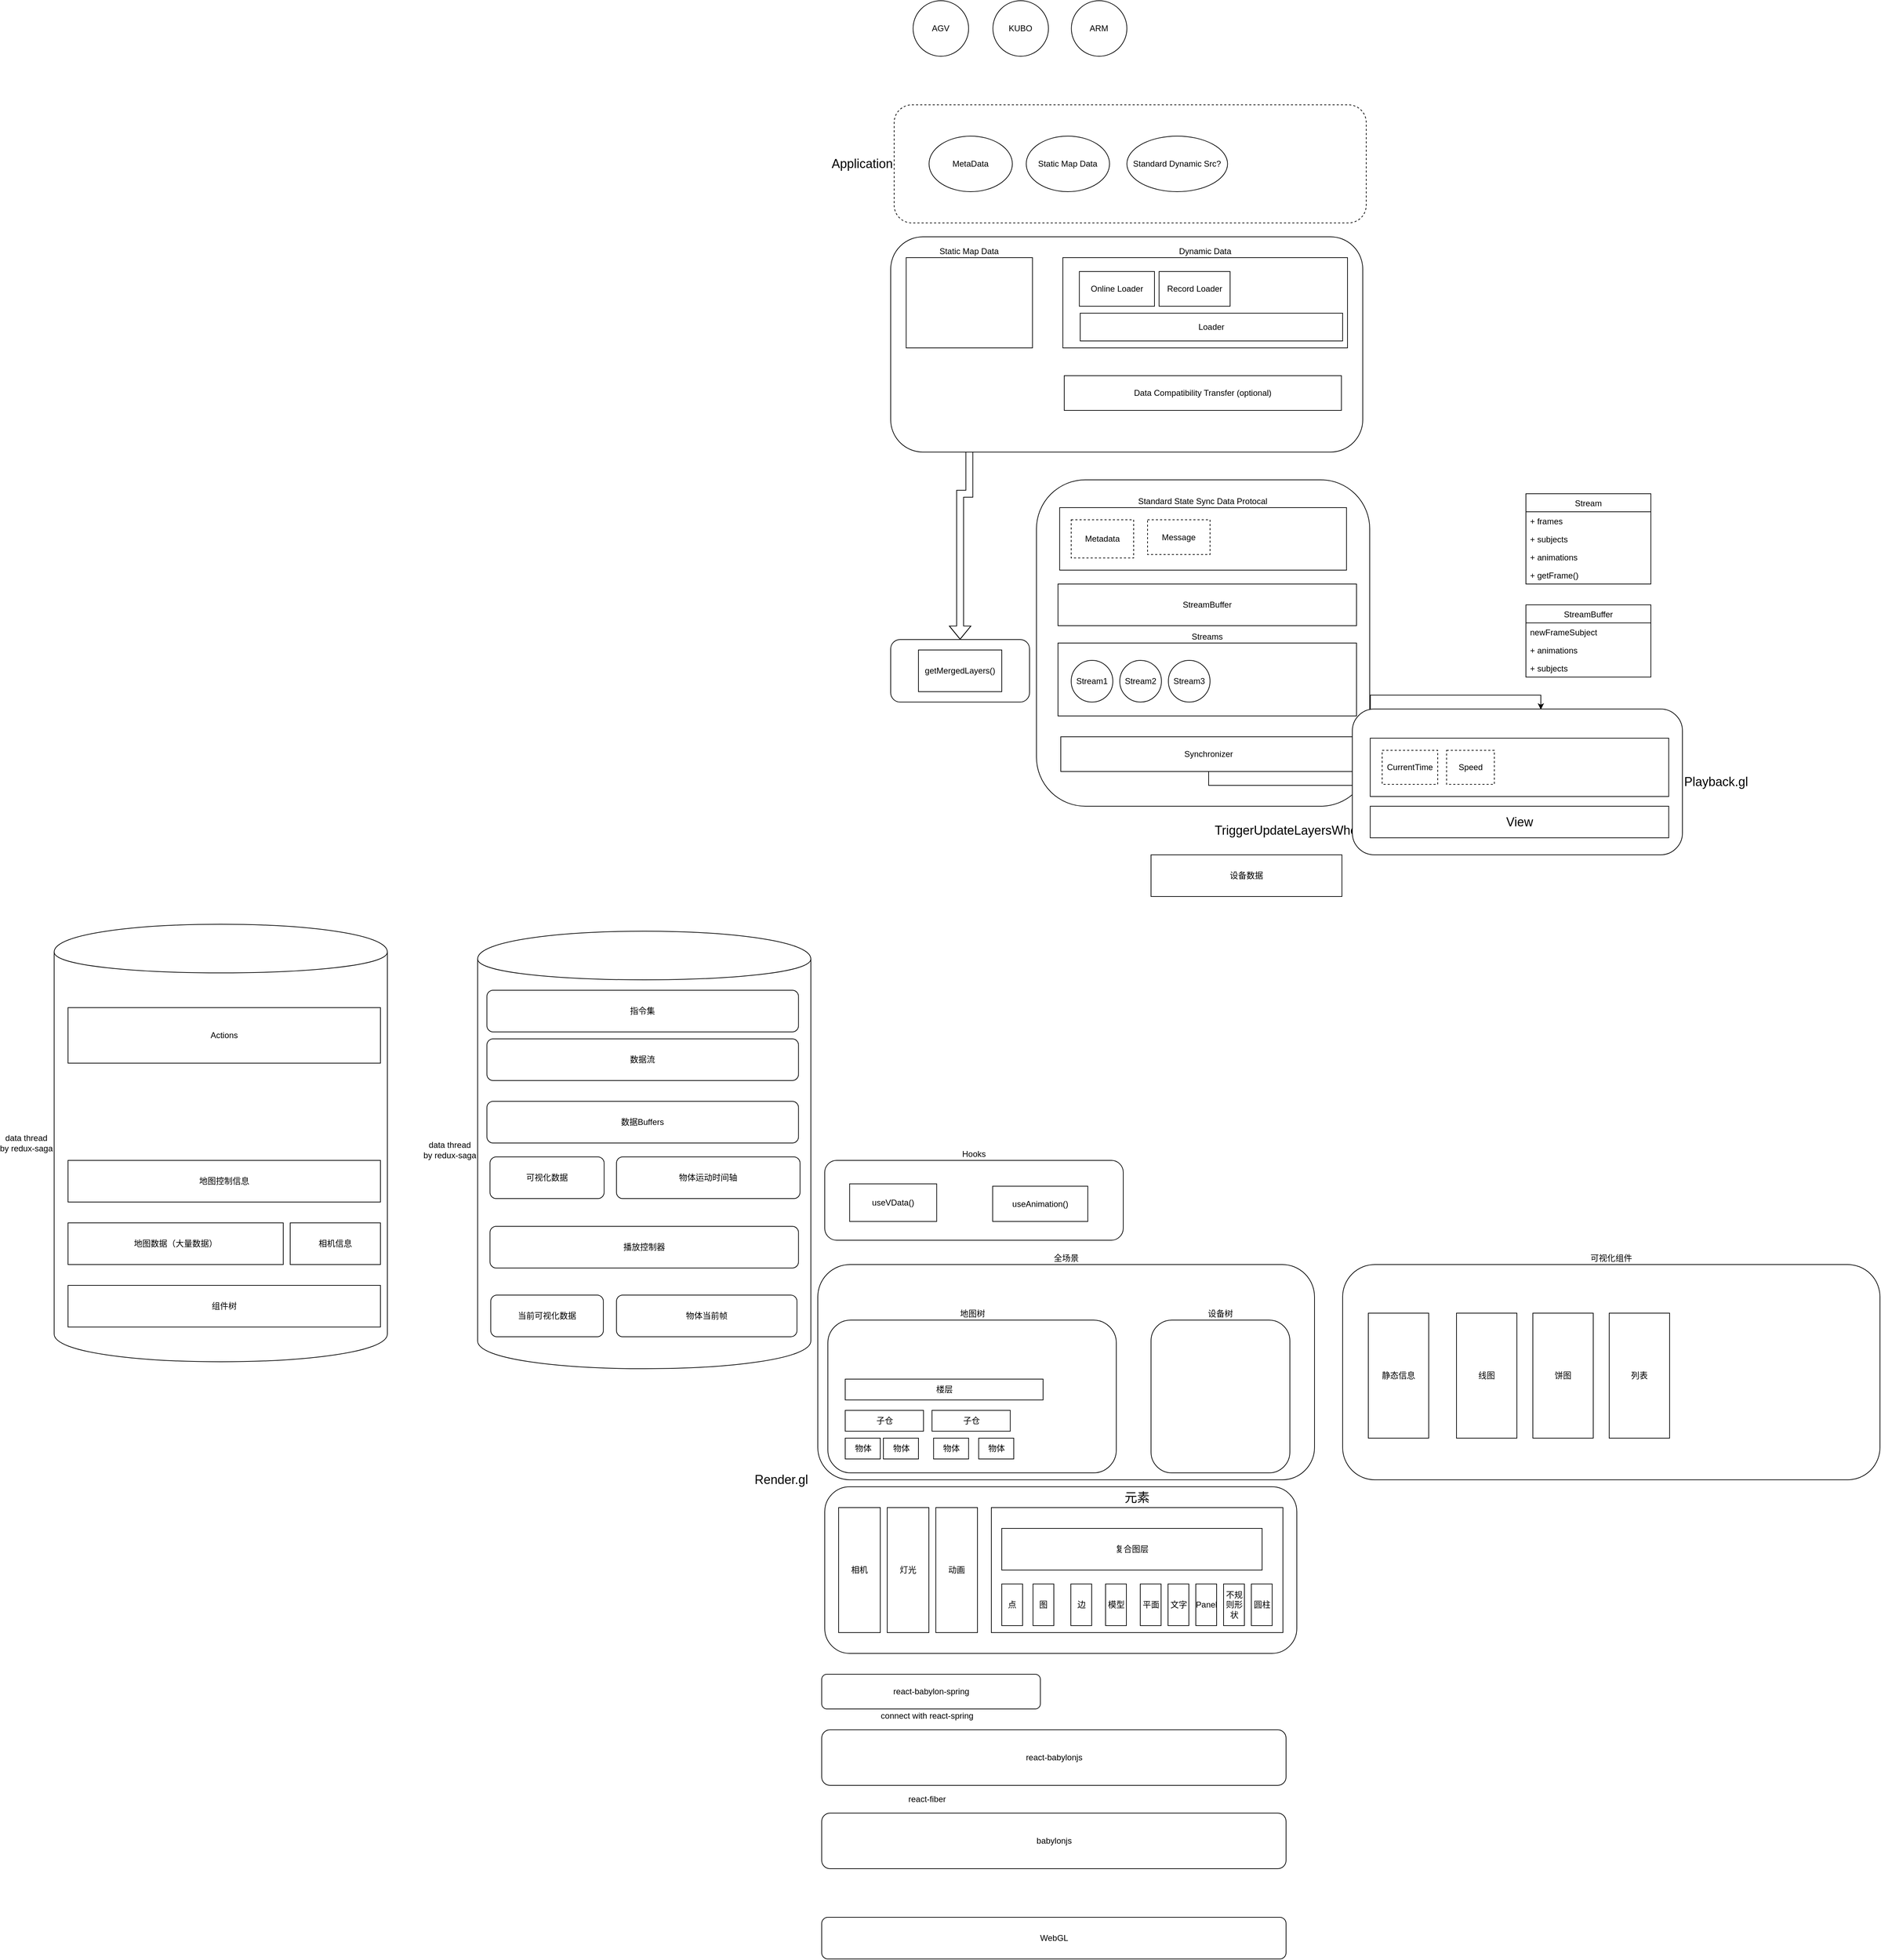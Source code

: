 <mxfile version="12.9.3" type="github">
  <diagram id="kbm905aHLV5Dr9nUJAch" name="Page-1">
    <mxGraphModel dx="3146" dy="3323" grid="1" gridSize="10" guides="1" tooltips="1" connect="1" arrows="1" fold="1" page="1" pageScale="1" pageWidth="827" pageHeight="1169" math="0" shadow="0">
      <root>
        <mxCell id="0" />
        <mxCell id="1" parent="0" />
        <mxCell id="G_mRowMAx6_Zk3fWA19y-164" value="全场景" style="rounded=1;whiteSpace=wrap;html=1;labelPosition=center;verticalLabelPosition=top;align=center;verticalAlign=bottom;" vertex="1" parent="1">
          <mxGeometry x="-420" y="260" width="715.5" height="310" as="geometry" />
        </mxCell>
        <mxCell id="G_mRowMAx6_Zk3fWA19y-107" value="地图树" style="rounded=1;whiteSpace=wrap;html=1;labelPosition=center;verticalLabelPosition=top;align=center;verticalAlign=bottom;" vertex="1" parent="1">
          <mxGeometry x="-405.5" y="340" width="415.5" height="220" as="geometry" />
        </mxCell>
        <mxCell id="Kp7RcIrqSu2gTxTqtwUE-9" value="" style="rounded=1;whiteSpace=wrap;html=1;" parent="1" vertex="1">
          <mxGeometry x="-105" y="-870" width="480" height="470" as="geometry" />
        </mxCell>
        <mxCell id="Kp7RcIrqSu2gTxTqtwUE-10" value="Dynamic data.gl" style="text;html=1;strokeColor=none;fillColor=none;align=center;verticalAlign=middle;whiteSpace=wrap;rounded=0;fontSize=18;" parent="1" vertex="1">
          <mxGeometry x="398" y="-520" width="40" height="20" as="geometry" />
        </mxCell>
        <mxCell id="Kp7RcIrqSu2gTxTqtwUE-131" style="edgeStyle=orthogonalEdgeStyle;rounded=0;orthogonalLoop=1;jettySize=auto;html=1;entryX=0.571;entryY=0.004;entryDx=0;entryDy=0;entryPerimeter=0;fontSize=12;" parent="1" source="Kp7RcIrqSu2gTxTqtwUE-38" target="Kp7RcIrqSu2gTxTqtwUE-13" edge="1">
          <mxGeometry relative="1" as="geometry" />
        </mxCell>
        <mxCell id="Kp7RcIrqSu2gTxTqtwUE-38" value="Synchronizer" style="rounded=0;whiteSpace=wrap;html=1;fillColor=#ffffff;fontSize=12;labelPosition=center;verticalLabelPosition=middle;align=center;verticalAlign=middle;" parent="1" vertex="1">
          <mxGeometry x="-70" y="-500" width="426" height="50" as="geometry" />
        </mxCell>
        <mxCell id="Kp7RcIrqSu2gTxTqtwUE-41" value="StreamBuffer" style="rounded=0;whiteSpace=wrap;html=1;fillColor=#ffffff;fontSize=12;" parent="1" vertex="1">
          <mxGeometry x="-74" y="-720" width="430" height="60" as="geometry" />
        </mxCell>
        <mxCell id="Kp7RcIrqSu2gTxTqtwUE-62" style="edgeStyle=orthogonalEdgeStyle;shape=flexArrow;rounded=0;orthogonalLoop=1;jettySize=auto;html=1;entryX=0.5;entryY=0;entryDx=0;entryDy=0;fontSize=18;" parent="1" source="Kp7RcIrqSu2gTxTqtwUE-49" target="Kp7RcIrqSu2gTxTqtwUE-61" edge="1">
          <mxGeometry relative="1" as="geometry" />
        </mxCell>
        <mxCell id="Kp7RcIrqSu2gTxTqtwUE-61" value="" style="rounded=1;whiteSpace=wrap;html=1;fillColor=#ffffff;fontSize=18;" parent="1" vertex="1">
          <mxGeometry x="-315" y="-640" width="200" height="90" as="geometry" />
        </mxCell>
        <mxCell id="Kp7RcIrqSu2gTxTqtwUE-65" value="getMergedLayers()" style="rounded=0;whiteSpace=wrap;html=1;fillColor=#ffffff;fontSize=12;" parent="1" vertex="1">
          <mxGeometry x="-275" y="-625" width="120" height="60" as="geometry" />
        </mxCell>
        <mxCell id="Kp7RcIrqSu2gTxTqtwUE-127" value="TriggerUpdateLayersWhenKeyFrames" style="text;html=1;align=center;verticalAlign=middle;resizable=0;points=[];autosize=1;fontSize=18;" parent="1" vertex="1">
          <mxGeometry x="145" y="-380" width="320" height="30" as="geometry" />
        </mxCell>
        <mxCell id="UeCTLoyQdsgvgEPBuvyG-5" value="AGV" style="ellipse;whiteSpace=wrap;html=1;aspect=fixed;" parent="1" vertex="1">
          <mxGeometry x="-282.75" y="-1560" width="80" height="80" as="geometry" />
        </mxCell>
        <mxCell id="UeCTLoyQdsgvgEPBuvyG-6" value="KUBO" style="ellipse;whiteSpace=wrap;html=1;aspect=fixed;" parent="1" vertex="1">
          <mxGeometry x="-167.75" y="-1560" width="80" height="80" as="geometry" />
        </mxCell>
        <mxCell id="UeCTLoyQdsgvgEPBuvyG-7" value="ARM" style="ellipse;whiteSpace=wrap;html=1;aspect=fixed;" parent="1" vertex="1">
          <mxGeometry x="-54.75" y="-1560" width="80" height="80" as="geometry" />
        </mxCell>
        <mxCell id="UeCTLoyQdsgvgEPBuvyG-11" value="" style="group" parent="1" vertex="1" connectable="0">
          <mxGeometry x="-310" y="-1410" width="680" height="170" as="geometry" />
        </mxCell>
        <mxCell id="Kp7RcIrqSu2gTxTqtwUE-89" value="Application" style="rounded=1;whiteSpace=wrap;html=1;dashed=1;fillColor=#ffffff;fontSize=18;labelPosition=left;verticalLabelPosition=middle;align=right;verticalAlign=middle;" parent="UeCTLoyQdsgvgEPBuvyG-11" vertex="1">
          <mxGeometry width="680" height="170" as="geometry" />
        </mxCell>
        <mxCell id="Kp7RcIrqSu2gTxTqtwUE-139" value="MetaData" style="ellipse;whiteSpace=wrap;html=1;fillColor=#ffffff;fontSize=12;" parent="UeCTLoyQdsgvgEPBuvyG-11" vertex="1">
          <mxGeometry x="50.25" y="45" width="120" height="80" as="geometry" />
        </mxCell>
        <mxCell id="Kp7RcIrqSu2gTxTqtwUE-140" value="Static Map Data" style="ellipse;whiteSpace=wrap;html=1;fillColor=#ffffff;fontSize=12;" parent="UeCTLoyQdsgvgEPBuvyG-11" vertex="1">
          <mxGeometry x="190.25" y="45" width="120" height="80" as="geometry" />
        </mxCell>
        <mxCell id="Kp7RcIrqSu2gTxTqtwUE-141" value="Standard Dynamic Src?" style="ellipse;whiteSpace=wrap;html=1;fillColor=#ffffff;fontSize=12;" parent="UeCTLoyQdsgvgEPBuvyG-11" vertex="1">
          <mxGeometry x="335.25" y="45" width="145" height="80" as="geometry" />
        </mxCell>
        <mxCell id="UeCTLoyQdsgvgEPBuvyG-12" value="" style="group" parent="1" vertex="1" connectable="0">
          <mxGeometry x="-410" y="-1220" width="775" height="310" as="geometry" />
        </mxCell>
        <mxCell id="Kp7RcIrqSu2gTxTqtwUE-11" value="" style="rounded=1;whiteSpace=wrap;html=1;" parent="UeCTLoyQdsgvgEPBuvyG-12" vertex="1">
          <mxGeometry x="95" width="680" height="310" as="geometry" />
        </mxCell>
        <mxCell id="Kp7RcIrqSu2gTxTqtwUE-49" value="Static Map Data" style="rounded=0;whiteSpace=wrap;html=1;fillColor=#ffffff;fontSize=12;labelPosition=center;verticalLabelPosition=top;align=center;verticalAlign=bottom;" parent="UeCTLoyQdsgvgEPBuvyG-12" vertex="1">
          <mxGeometry x="117.25" y="30" width="182" height="130" as="geometry" />
        </mxCell>
        <mxCell id="Kp7RcIrqSu2gTxTqtwUE-130" value="Data Compatibility Transfer (optional)" style="rounded=0;whiteSpace=wrap;html=1;fillColor=#ffffff;fontSize=12;" parent="UeCTLoyQdsgvgEPBuvyG-12" vertex="1">
          <mxGeometry x="345" y="200" width="399.25" height="50" as="geometry" />
        </mxCell>
        <mxCell id="UeCTLoyQdsgvgEPBuvyG-8" value="" style="group" parent="UeCTLoyQdsgvgEPBuvyG-12" vertex="1" connectable="0">
          <mxGeometry x="343" y="30" width="410" height="130" as="geometry" />
        </mxCell>
        <mxCell id="Kp7RcIrqSu2gTxTqtwUE-50" value="Dynamic Data&lt;br&gt;" style="rounded=0;whiteSpace=wrap;html=1;fillColor=#ffffff;fontSize=12;labelPosition=center;verticalLabelPosition=top;align=center;verticalAlign=bottom;" parent="UeCTLoyQdsgvgEPBuvyG-8" vertex="1">
          <mxGeometry width="410" height="130" as="geometry" />
        </mxCell>
        <mxCell id="Kp7RcIrqSu2gTxTqtwUE-74" value="Online Loader" style="rounded=0;whiteSpace=wrap;html=1;fillColor=#ffffff;fontSize=12;" parent="UeCTLoyQdsgvgEPBuvyG-8" vertex="1">
          <mxGeometry x="23.75" y="20" width="108.25" height="50" as="geometry" />
        </mxCell>
        <mxCell id="Kp7RcIrqSu2gTxTqtwUE-75" value="Record Loader" style="rounded=0;whiteSpace=wrap;html=1;fillColor=#ffffff;fontSize=12;" parent="UeCTLoyQdsgvgEPBuvyG-8" vertex="1">
          <mxGeometry x="138.63" y="20" width="102.25" height="50" as="geometry" />
        </mxCell>
        <mxCell id="Kp7RcIrqSu2gTxTqtwUE-81" value="Loader" style="rounded=0;whiteSpace=wrap;html=1;fillColor=#ffffff;fontSize=12;" parent="UeCTLoyQdsgvgEPBuvyG-8" vertex="1">
          <mxGeometry x="25" y="80" width="378" height="40" as="geometry" />
        </mxCell>
        <mxCell id="UeCTLoyQdsgvgEPBuvyG-13" value="" style="group" parent="1" vertex="1" connectable="0">
          <mxGeometry x="-71.62" y="-830" width="413.25" height="90" as="geometry" />
        </mxCell>
        <mxCell id="UeCTLoyQdsgvgEPBuvyG-3" value="Standard State Sync Data Protocal" style="rounded=0;whiteSpace=wrap;html=1;fillColor=#ffffff;fontSize=12;labelPosition=center;verticalLabelPosition=top;align=center;verticalAlign=bottom;" parent="UeCTLoyQdsgvgEPBuvyG-13" vertex="1">
          <mxGeometry width="413.25" height="90" as="geometry" />
        </mxCell>
        <mxCell id="Kp7RcIrqSu2gTxTqtwUE-86" value="Metadata" style="rounded=0;whiteSpace=wrap;html=1;fillColor=#ffffff;fontSize=12;dashed=1;" parent="UeCTLoyQdsgvgEPBuvyG-13" vertex="1">
          <mxGeometry x="16.62" y="17.5" width="90" height="55" as="geometry" />
        </mxCell>
        <mxCell id="Kp7RcIrqSu2gTxTqtwUE-87" value="Message" style="rounded=0;whiteSpace=wrap;html=1;dashed=1;fillColor=#ffffff;fontSize=12;labelPosition=center;verticalLabelPosition=middle;align=center;verticalAlign=middle;" parent="UeCTLoyQdsgvgEPBuvyG-13" vertex="1">
          <mxGeometry x="126.62" y="17.5" width="90" height="50" as="geometry" />
        </mxCell>
        <mxCell id="UeCTLoyQdsgvgEPBuvyG-14" value="Streams" style="rounded=0;whiteSpace=wrap;html=1;fillColor=#ffffff;fontSize=12;labelPosition=center;verticalLabelPosition=top;align=center;verticalAlign=bottom;" parent="1" vertex="1">
          <mxGeometry x="-74" y="-635" width="430" height="105" as="geometry" />
        </mxCell>
        <mxCell id="UeCTLoyQdsgvgEPBuvyG-15" value="Stream1" style="ellipse;whiteSpace=wrap;html=1;aspect=fixed;" parent="1" vertex="1">
          <mxGeometry x="-55" y="-610" width="60" height="60" as="geometry" />
        </mxCell>
        <mxCell id="UeCTLoyQdsgvgEPBuvyG-16" value="Stream2" style="ellipse;whiteSpace=wrap;html=1;aspect=fixed;" parent="1" vertex="1">
          <mxGeometry x="15" y="-610" width="60" height="60" as="geometry" />
        </mxCell>
        <mxCell id="UeCTLoyQdsgvgEPBuvyG-17" value="Stream3" style="ellipse;whiteSpace=wrap;html=1;aspect=fixed;" parent="1" vertex="1">
          <mxGeometry x="85" y="-610" width="60" height="60" as="geometry" />
        </mxCell>
        <mxCell id="UeCTLoyQdsgvgEPBuvyG-18" value="" style="group" parent="1" vertex="1" connectable="0">
          <mxGeometry x="350" y="-540" width="475.5" height="210" as="geometry" />
        </mxCell>
        <mxCell id="Kp7RcIrqSu2gTxTqtwUE-13" value="Playback.gl" style="rounded=1;whiteSpace=wrap;html=1;labelPosition=right;verticalLabelPosition=middle;align=left;verticalAlign=middle;fontSize=18;" parent="UeCTLoyQdsgvgEPBuvyG-18" vertex="1">
          <mxGeometry width="475.5" height="210" as="geometry" />
        </mxCell>
        <mxCell id="Kp7RcIrqSu2gTxTqtwUE-124" value="View" style="rounded=0;whiteSpace=wrap;html=1;fillColor=#ffffff;fontSize=18;" parent="UeCTLoyQdsgvgEPBuvyG-18" vertex="1">
          <mxGeometry x="25.75" y="140" width="430" height="45.5" as="geometry" />
        </mxCell>
        <mxCell id="Kp7RcIrqSu2gTxTqtwUE-138" value="" style="group;labelPosition=center;verticalLabelPosition=top;align=center;verticalAlign=bottom;" parent="UeCTLoyQdsgvgEPBuvyG-18" vertex="1" connectable="0">
          <mxGeometry x="25.75" y="42" width="430" height="84" as="geometry" />
        </mxCell>
        <mxCell id="Kp7RcIrqSu2gTxTqtwUE-134" value="" style="rounded=0;whiteSpace=wrap;html=1;fillColor=#ffffff;fontSize=12;" parent="Kp7RcIrqSu2gTxTqtwUE-138" vertex="1">
          <mxGeometry width="430" height="84" as="geometry" />
        </mxCell>
        <mxCell id="Kp7RcIrqSu2gTxTqtwUE-137" value="" style="group" parent="Kp7RcIrqSu2gTxTqtwUE-138" vertex="1" connectable="0">
          <mxGeometry x="17.2" y="17.5" width="147.92" height="49" as="geometry" />
        </mxCell>
        <mxCell id="Kp7RcIrqSu2gTxTqtwUE-135" value="CurrentTime" style="rounded=0;whiteSpace=wrap;html=1;fillColor=#ffffff;fontSize=12;dashed=1;" parent="Kp7RcIrqSu2gTxTqtwUE-137" vertex="1">
          <mxGeometry width="80" height="49" as="geometry" />
        </mxCell>
        <mxCell id="Kp7RcIrqSu2gTxTqtwUE-136" value="Speed" style="rounded=0;whiteSpace=wrap;html=1;fillColor=#ffffff;fontSize=12;dashed=1;" parent="Kp7RcIrqSu2gTxTqtwUE-138" vertex="1">
          <mxGeometry x="110" y="17.5" width="68.8" height="49" as="geometry" />
        </mxCell>
        <mxCell id="UeCTLoyQdsgvgEPBuvyG-19" value="" style="group" parent="1" vertex="1" connectable="0">
          <mxGeometry x="-490" y="510" width="760" height="310" as="geometry" />
        </mxCell>
        <mxCell id="Kp7RcIrqSu2gTxTqtwUE-7" value="" style="rounded=1;whiteSpace=wrap;html=1;" parent="UeCTLoyQdsgvgEPBuvyG-19" vertex="1">
          <mxGeometry x="80" y="70" width="680" height="240" as="geometry" />
        </mxCell>
        <mxCell id="Kp7RcIrqSu2gTxTqtwUE-8" value="Render.gl" style="text;html=1;strokeColor=none;fillColor=none;align=center;verticalAlign=middle;whiteSpace=wrap;rounded=0;fontSize=18;" parent="UeCTLoyQdsgvgEPBuvyG-19" vertex="1">
          <mxGeometry y="50" width="35" height="20" as="geometry" />
        </mxCell>
        <mxCell id="Kp7RcIrqSu2gTxTqtwUE-17" value="相机" style="rounded=0;whiteSpace=wrap;html=1;fontSize=12;" parent="UeCTLoyQdsgvgEPBuvyG-19" vertex="1">
          <mxGeometry x="100" y="100" width="60" height="180" as="geometry" />
        </mxCell>
        <mxCell id="Kp7RcIrqSu2gTxTqtwUE-18" value="灯光" style="rounded=0;whiteSpace=wrap;html=1;fontSize=12;" parent="UeCTLoyQdsgvgEPBuvyG-19" vertex="1">
          <mxGeometry x="170" y="100" width="60" height="180" as="geometry" />
        </mxCell>
        <mxCell id="Kp7RcIrqSu2gTxTqtwUE-21" value="元素" style="rounded=0;whiteSpace=wrap;html=1;fontSize=18;labelPosition=center;verticalLabelPosition=top;align=center;verticalAlign=bottom;" parent="UeCTLoyQdsgvgEPBuvyG-19" vertex="1">
          <mxGeometry x="320" y="100" width="420" height="180" as="geometry" />
        </mxCell>
        <mxCell id="Kp7RcIrqSu2gTxTqtwUE-28" value="图" style="rounded=0;whiteSpace=wrap;html=1;fontSize=12;" parent="UeCTLoyQdsgvgEPBuvyG-19" vertex="1">
          <mxGeometry x="380" y="210" width="30" height="60" as="geometry" />
        </mxCell>
        <mxCell id="Kp7RcIrqSu2gTxTqtwUE-29" value="边" style="rounded=0;whiteSpace=wrap;html=1;fontSize=12;" parent="UeCTLoyQdsgvgEPBuvyG-19" vertex="1">
          <mxGeometry x="434.5" y="210" width="30" height="60" as="geometry" />
        </mxCell>
        <mxCell id="Kp7RcIrqSu2gTxTqtwUE-32" value="模型" style="rounded=0;whiteSpace=wrap;html=1;fontSize=12;" parent="UeCTLoyQdsgvgEPBuvyG-19" vertex="1">
          <mxGeometry x="484.5" y="210" width="30" height="60" as="geometry" />
        </mxCell>
        <mxCell id="Kp7RcIrqSu2gTxTqtwUE-37" value="点" style="rounded=0;whiteSpace=wrap;html=1;fontSize=12;" parent="UeCTLoyQdsgvgEPBuvyG-19" vertex="1">
          <mxGeometry x="335" y="210" width="30" height="60" as="geometry" />
        </mxCell>
        <mxCell id="Kp7RcIrqSu2gTxTqtwUE-111" value="动画" style="rounded=0;whiteSpace=wrap;html=1;fontSize=12;" parent="UeCTLoyQdsgvgEPBuvyG-19" vertex="1">
          <mxGeometry x="240" y="100" width="60" height="180" as="geometry" />
        </mxCell>
        <mxCell id="G_mRowMAx6_Zk3fWA19y-62" value="平面" style="rounded=0;whiteSpace=wrap;html=1;fontSize=12;" vertex="1" parent="UeCTLoyQdsgvgEPBuvyG-19">
          <mxGeometry x="534.5" y="210" width="30" height="60" as="geometry" />
        </mxCell>
        <mxCell id="G_mRowMAx6_Zk3fWA19y-63" value="文字" style="rounded=0;whiteSpace=wrap;html=1;fontSize=12;" vertex="1" parent="UeCTLoyQdsgvgEPBuvyG-19">
          <mxGeometry x="574.5" y="210" width="30" height="60" as="geometry" />
        </mxCell>
        <mxCell id="G_mRowMAx6_Zk3fWA19y-81" value="Panel" style="rounded=0;whiteSpace=wrap;html=1;fontSize=12;" vertex="1" parent="UeCTLoyQdsgvgEPBuvyG-19">
          <mxGeometry x="614.5" y="210" width="30" height="60" as="geometry" />
        </mxCell>
        <mxCell id="G_mRowMAx6_Zk3fWA19y-82" value="不规则形状" style="rounded=0;whiteSpace=wrap;html=1;fontSize=12;" vertex="1" parent="UeCTLoyQdsgvgEPBuvyG-19">
          <mxGeometry x="654.5" y="210" width="30" height="60" as="geometry" />
        </mxCell>
        <mxCell id="G_mRowMAx6_Zk3fWA19y-86" value="复合图层" style="rounded=0;whiteSpace=wrap;html=1;fontSize=12;" vertex="1" parent="UeCTLoyQdsgvgEPBuvyG-19">
          <mxGeometry x="335" y="130" width="375" height="60" as="geometry" />
        </mxCell>
        <mxCell id="G_mRowMAx6_Zk3fWA19y-106" value="圆柱" style="rounded=0;whiteSpace=wrap;html=1;fontSize=12;" vertex="1" parent="UeCTLoyQdsgvgEPBuvyG-19">
          <mxGeometry x="694.5" y="210" width="30" height="60" as="geometry" />
        </mxCell>
        <mxCell id="UeCTLoyQdsgvgEPBuvyG-20" value="Stream" style="swimlane;fontStyle=0;childLayout=stackLayout;horizontal=1;startSize=26;fillColor=none;horizontalStack=0;resizeParent=1;resizeParentMax=0;resizeLast=0;collapsible=1;marginBottom=0;" parent="1" vertex="1">
          <mxGeometry x="600" y="-850" width="180" height="130" as="geometry" />
        </mxCell>
        <mxCell id="UeCTLoyQdsgvgEPBuvyG-21" value="+ frames&#xa;" style="text;strokeColor=none;fillColor=none;align=left;verticalAlign=top;spacingLeft=4;spacingRight=4;overflow=hidden;rotatable=0;points=[[0,0.5],[1,0.5]];portConstraint=eastwest;" parent="UeCTLoyQdsgvgEPBuvyG-20" vertex="1">
          <mxGeometry y="26" width="180" height="26" as="geometry" />
        </mxCell>
        <mxCell id="UeCTLoyQdsgvgEPBuvyG-32" value="+ subjects" style="text;strokeColor=none;fillColor=none;align=left;verticalAlign=top;spacingLeft=4;spacingRight=4;overflow=hidden;rotatable=0;points=[[0,0.5],[1,0.5]];portConstraint=eastwest;" parent="UeCTLoyQdsgvgEPBuvyG-20" vertex="1">
          <mxGeometry y="52" width="180" height="26" as="geometry" />
        </mxCell>
        <mxCell id="UeCTLoyQdsgvgEPBuvyG-22" value="+ animations" style="text;strokeColor=none;fillColor=none;align=left;verticalAlign=top;spacingLeft=4;spacingRight=4;overflow=hidden;rotatable=0;points=[[0,0.5],[1,0.5]];portConstraint=eastwest;" parent="UeCTLoyQdsgvgEPBuvyG-20" vertex="1">
          <mxGeometry y="78" width="180" height="26" as="geometry" />
        </mxCell>
        <mxCell id="UeCTLoyQdsgvgEPBuvyG-27" value="+ getFrame()" style="text;strokeColor=none;fillColor=none;align=left;verticalAlign=top;spacingLeft=4;spacingRight=4;overflow=hidden;rotatable=0;points=[[0,0.5],[1,0.5]];portConstraint=eastwest;" parent="UeCTLoyQdsgvgEPBuvyG-20" vertex="1">
          <mxGeometry y="104" width="180" height="26" as="geometry" />
        </mxCell>
        <mxCell id="UeCTLoyQdsgvgEPBuvyG-28" value="StreamBuffer" style="swimlane;fontStyle=0;childLayout=stackLayout;horizontal=1;startSize=26;fillColor=none;horizontalStack=0;resizeParent=1;resizeParentMax=0;resizeLast=0;collapsible=1;marginBottom=0;" parent="1" vertex="1">
          <mxGeometry x="600" y="-690" width="180" height="104" as="geometry" />
        </mxCell>
        <mxCell id="UeCTLoyQdsgvgEPBuvyG-29" value="newFrameSubject" style="text;strokeColor=none;fillColor=none;align=left;verticalAlign=top;spacingLeft=4;spacingRight=4;overflow=hidden;rotatable=0;points=[[0,0.5],[1,0.5]];portConstraint=eastwest;" parent="UeCTLoyQdsgvgEPBuvyG-28" vertex="1">
          <mxGeometry y="26" width="180" height="26" as="geometry" />
        </mxCell>
        <mxCell id="UeCTLoyQdsgvgEPBuvyG-30" value="+ animations" style="text;strokeColor=none;fillColor=none;align=left;verticalAlign=top;spacingLeft=4;spacingRight=4;overflow=hidden;rotatable=0;points=[[0,0.5],[1,0.5]];portConstraint=eastwest;" parent="UeCTLoyQdsgvgEPBuvyG-28" vertex="1">
          <mxGeometry y="52" width="180" height="26" as="geometry" />
        </mxCell>
        <mxCell id="UeCTLoyQdsgvgEPBuvyG-31" value="+ subjects" style="text;strokeColor=none;fillColor=none;align=left;verticalAlign=top;spacingLeft=4;spacingRight=4;overflow=hidden;rotatable=0;points=[[0,0.5],[1,0.5]];portConstraint=eastwest;" parent="UeCTLoyQdsgvgEPBuvyG-28" vertex="1">
          <mxGeometry y="78" width="180" height="26" as="geometry" />
        </mxCell>
        <mxCell id="G_mRowMAx6_Zk3fWA19y-39" value="react-babylonjs" style="rounded=1;whiteSpace=wrap;html=1;" vertex="1" parent="1">
          <mxGeometry x="-414.37" y="930" width="668.87" height="80" as="geometry" />
        </mxCell>
        <mxCell id="G_mRowMAx6_Zk3fWA19y-40" value="react-babylon-spring" style="rounded=1;whiteSpace=wrap;html=1;" vertex="1" parent="1">
          <mxGeometry x="-414.37" y="850" width="315" height="50" as="geometry" />
        </mxCell>
        <mxCell id="G_mRowMAx6_Zk3fWA19y-41" value="babylonjs" style="rounded=1;whiteSpace=wrap;html=1;" vertex="1" parent="1">
          <mxGeometry x="-414.37" y="1050" width="668.87" height="80" as="geometry" />
        </mxCell>
        <mxCell id="G_mRowMAx6_Zk3fWA19y-43" value="WebGL" style="rounded=1;whiteSpace=wrap;html=1;" vertex="1" parent="1">
          <mxGeometry x="-414.37" y="1200" width="668.87" height="60" as="geometry" />
        </mxCell>
        <mxCell id="G_mRowMAx6_Zk3fWA19y-64" value="react-fiber" style="text;html=1;align=center;verticalAlign=middle;resizable=0;points=[];autosize=1;" vertex="1" parent="1">
          <mxGeometry x="-298.25" y="1020" width="70" height="20" as="geometry" />
        </mxCell>
        <mxCell id="G_mRowMAx6_Zk3fWA19y-85" value="connect with react-spring" style="text;html=1;align=center;verticalAlign=middle;resizable=0;points=[];autosize=1;" vertex="1" parent="1">
          <mxGeometry x="-338.25" y="900" width="150" height="20" as="geometry" />
        </mxCell>
        <mxCell id="Kp7RcIrqSu2gTxTqtwUE-27" value="楼层" style="rounded=0;whiteSpace=wrap;html=1;fontSize=12;" parent="1" vertex="1">
          <mxGeometry x="-380.5" y="425" width="285" height="30" as="geometry" />
        </mxCell>
        <mxCell id="Kp7RcIrqSu2gTxTqtwUE-30" value="子仓" style="rounded=0;whiteSpace=wrap;html=1;fontSize=12;" parent="1" vertex="1">
          <mxGeometry x="-380.5" y="470" width="112.75" height="30" as="geometry" />
        </mxCell>
        <mxCell id="G_mRowMAx6_Zk3fWA19y-111" value="设备树" style="rounded=1;whiteSpace=wrap;html=1;labelPosition=center;verticalLabelPosition=top;align=center;verticalAlign=bottom;" vertex="1" parent="1">
          <mxGeometry x="60" y="340" width="200" height="220" as="geometry" />
        </mxCell>
        <mxCell id="G_mRowMAx6_Zk3fWA19y-112" value="设备数据" style="rounded=0;whiteSpace=wrap;html=1;fontSize=12;" vertex="1" parent="1">
          <mxGeometry x="60" y="-330" width="275" height="60" as="geometry" />
        </mxCell>
        <mxCell id="G_mRowMAx6_Zk3fWA19y-113" value="子仓" style="rounded=0;whiteSpace=wrap;html=1;fontSize=12;" vertex="1" parent="1">
          <mxGeometry x="-255.5" y="470" width="112.75" height="30" as="geometry" />
        </mxCell>
        <mxCell id="G_mRowMAx6_Zk3fWA19y-140" value="物体" style="rounded=0;whiteSpace=wrap;html=1;fontSize=12;" vertex="1" parent="1">
          <mxGeometry x="-380.5" y="510" width="50.5" height="30" as="geometry" />
        </mxCell>
        <mxCell id="G_mRowMAx6_Zk3fWA19y-141" value="物体" style="rounded=0;whiteSpace=wrap;html=1;fontSize=12;" vertex="1" parent="1">
          <mxGeometry x="-325.5" y="510" width="50.5" height="30" as="geometry" />
        </mxCell>
        <mxCell id="G_mRowMAx6_Zk3fWA19y-142" value="物体" style="rounded=0;whiteSpace=wrap;html=1;fontSize=12;" vertex="1" parent="1">
          <mxGeometry x="-253.25" y="510" width="50.5" height="30" as="geometry" />
        </mxCell>
        <mxCell id="G_mRowMAx6_Zk3fWA19y-144" value="物体" style="rounded=0;whiteSpace=wrap;html=1;fontSize=12;" vertex="1" parent="1">
          <mxGeometry x="-188.25" y="510" width="50.5" height="30" as="geometry" />
        </mxCell>
        <mxCell id="G_mRowMAx6_Zk3fWA19y-153" value="" style="group" vertex="1" connectable="0" parent="1">
          <mxGeometry x="-1520" y="-230" width="480" height="630" as="geometry" />
        </mxCell>
        <mxCell id="G_mRowMAx6_Zk3fWA19y-114" value="&lt;div style=&quot;text-align: center&quot;&gt;&lt;span&gt;data thread&lt;/span&gt;&lt;/div&gt;&lt;div style=&quot;text-align: center&quot;&gt;&lt;span&gt;by redux-saga&lt;/span&gt;&lt;/div&gt;" style="shape=cylinder;whiteSpace=wrap;html=1;boundedLbl=1;backgroundOutline=1;labelPosition=left;verticalLabelPosition=middle;align=right;verticalAlign=middle;" vertex="1" parent="G_mRowMAx6_Zk3fWA19y-153">
          <mxGeometry width="480" height="630" as="geometry" />
        </mxCell>
        <mxCell id="G_mRowMAx6_Zk3fWA19y-110" value="地图数据（大量数据）" style="rounded=0;whiteSpace=wrap;html=1;fontSize=12;" vertex="1" parent="G_mRowMAx6_Zk3fWA19y-153">
          <mxGeometry x="20" y="430" width="310" height="60" as="geometry" />
        </mxCell>
        <mxCell id="G_mRowMAx6_Zk3fWA19y-117" value="组件树" style="rounded=0;whiteSpace=wrap;html=1;fontSize=12;" vertex="1" parent="G_mRowMAx6_Zk3fWA19y-153">
          <mxGeometry x="20" y="520" width="450" height="60" as="geometry" />
        </mxCell>
        <mxCell id="G_mRowMAx6_Zk3fWA19y-119" value="Actions" style="rounded=0;whiteSpace=wrap;html=1;" vertex="1" parent="G_mRowMAx6_Zk3fWA19y-153">
          <mxGeometry x="20" y="120" width="450" height="80" as="geometry" />
        </mxCell>
        <mxCell id="G_mRowMAx6_Zk3fWA19y-120" value="相机信息" style="rounded=0;whiteSpace=wrap;html=1;fontSize=12;" vertex="1" parent="G_mRowMAx6_Zk3fWA19y-153">
          <mxGeometry x="340" y="430" width="130" height="60" as="geometry" />
        </mxCell>
        <mxCell id="G_mRowMAx6_Zk3fWA19y-121" value="地图控制信息" style="rounded=0;whiteSpace=wrap;html=1;fontSize=12;" vertex="1" parent="G_mRowMAx6_Zk3fWA19y-153">
          <mxGeometry x="20" y="340" width="450" height="60" as="geometry" />
        </mxCell>
        <mxCell id="G_mRowMAx6_Zk3fWA19y-154" value="" style="group" vertex="1" connectable="0" parent="1">
          <mxGeometry x="-910" y="-220" width="480" height="630" as="geometry" />
        </mxCell>
        <mxCell id="G_mRowMAx6_Zk3fWA19y-127" value="&lt;div style=&quot;text-align: center&quot;&gt;&lt;span&gt;data thread&lt;/span&gt;&lt;/div&gt;&lt;div style=&quot;text-align: center&quot;&gt;&lt;span&gt;by redux-saga&lt;/span&gt;&lt;/div&gt;" style="shape=cylinder;whiteSpace=wrap;html=1;boundedLbl=1;backgroundOutline=1;labelPosition=left;verticalLabelPosition=middle;align=right;verticalAlign=middle;" vertex="1" parent="G_mRowMAx6_Zk3fWA19y-154">
          <mxGeometry width="480" height="630" as="geometry" />
        </mxCell>
        <mxCell id="G_mRowMAx6_Zk3fWA19y-128" value="数据流" style="rounded=1;whiteSpace=wrap;html=1;" vertex="1" parent="G_mRowMAx6_Zk3fWA19y-154">
          <mxGeometry x="13.35" y="155" width="448.87" height="60" as="geometry" />
        </mxCell>
        <mxCell id="G_mRowMAx6_Zk3fWA19y-129" value="数据Buffers" style="rounded=1;whiteSpace=wrap;html=1;" vertex="1" parent="G_mRowMAx6_Zk3fWA19y-154">
          <mxGeometry x="13.35" y="245" width="448.87" height="60" as="geometry" />
        </mxCell>
        <mxCell id="G_mRowMAx6_Zk3fWA19y-131" value="物体运动时间轴" style="rounded=1;whiteSpace=wrap;html=1;" vertex="1" parent="G_mRowMAx6_Zk3fWA19y-154">
          <mxGeometry x="200" y="325" width="264.44" height="60" as="geometry" />
        </mxCell>
        <mxCell id="G_mRowMAx6_Zk3fWA19y-132" value="可视化数据" style="rounded=1;whiteSpace=wrap;html=1;" vertex="1" parent="G_mRowMAx6_Zk3fWA19y-154">
          <mxGeometry x="17.79" y="325" width="164.43" height="60" as="geometry" />
        </mxCell>
        <mxCell id="G_mRowMAx6_Zk3fWA19y-135" value="播放控制器" style="rounded=1;whiteSpace=wrap;html=1;" vertex="1" parent="G_mRowMAx6_Zk3fWA19y-154">
          <mxGeometry x="17.79" y="425" width="444.43" height="60" as="geometry" />
        </mxCell>
        <mxCell id="G_mRowMAx6_Zk3fWA19y-136" value="当前可视化数据" style="rounded=1;whiteSpace=wrap;html=1;" vertex="1" parent="G_mRowMAx6_Zk3fWA19y-154">
          <mxGeometry x="18.9" y="524" width="162.21" height="60" as="geometry" />
        </mxCell>
        <mxCell id="G_mRowMAx6_Zk3fWA19y-137" value="物体当前帧" style="rounded=1;whiteSpace=wrap;html=1;" vertex="1" parent="G_mRowMAx6_Zk3fWA19y-154">
          <mxGeometry x="200" y="524" width="260" height="60" as="geometry" />
        </mxCell>
        <mxCell id="G_mRowMAx6_Zk3fWA19y-138" value="指令集" style="rounded=1;whiteSpace=wrap;html=1;" vertex="1" parent="G_mRowMAx6_Zk3fWA19y-154">
          <mxGeometry x="13.35" y="85" width="448.87" height="60" as="geometry" />
        </mxCell>
        <mxCell id="G_mRowMAx6_Zk3fWA19y-155" value="Hooks" style="group;labelPosition=center;verticalLabelPosition=top;align=center;verticalAlign=bottom;" vertex="1" connectable="0" parent="1">
          <mxGeometry x="-410" y="110" width="430" height="115" as="geometry" />
        </mxCell>
        <mxCell id="G_mRowMAx6_Zk3fWA19y-149" value="" style="rounded=1;whiteSpace=wrap;html=1;" vertex="1" parent="G_mRowMAx6_Zk3fWA19y-155">
          <mxGeometry width="430" height="115" as="geometry" />
        </mxCell>
        <mxCell id="G_mRowMAx6_Zk3fWA19y-150" value="useAnimation()" style="rounded=0;whiteSpace=wrap;html=1;" vertex="1" parent="G_mRowMAx6_Zk3fWA19y-155">
          <mxGeometry x="241.875" y="37.206" width="137.062" height="50.735" as="geometry" />
        </mxCell>
        <mxCell id="G_mRowMAx6_Zk3fWA19y-151" value="useVData()" style="rounded=0;whiteSpace=wrap;html=1;" vertex="1" parent="G_mRowMAx6_Zk3fWA19y-155">
          <mxGeometry x="35.842" y="33.824" width="125.408" height="54.118" as="geometry" />
        </mxCell>
        <mxCell id="G_mRowMAx6_Zk3fWA19y-172" value="可视化组件" style="rounded=1;whiteSpace=wrap;html=1;labelPosition=center;verticalLabelPosition=top;align=center;verticalAlign=bottom;" vertex="1" parent="1">
          <mxGeometry x="336" y="260" width="774" height="310" as="geometry" />
        </mxCell>
        <mxCell id="G_mRowMAx6_Zk3fWA19y-173" value="静态信息" style="rounded=0;whiteSpace=wrap;html=1;" vertex="1" parent="1">
          <mxGeometry x="373" y="330" width="87" height="180" as="geometry" />
        </mxCell>
        <mxCell id="G_mRowMAx6_Zk3fWA19y-176" value="线图" style="rounded=0;whiteSpace=wrap;html=1;" vertex="1" parent="1">
          <mxGeometry x="500" y="330" width="87" height="180" as="geometry" />
        </mxCell>
        <mxCell id="G_mRowMAx6_Zk3fWA19y-177" value="饼图" style="rounded=0;whiteSpace=wrap;html=1;" vertex="1" parent="1">
          <mxGeometry x="610" y="330" width="87" height="180" as="geometry" />
        </mxCell>
        <mxCell id="G_mRowMAx6_Zk3fWA19y-178" value="列表" style="rounded=0;whiteSpace=wrap;html=1;" vertex="1" parent="1">
          <mxGeometry x="720" y="330" width="87" height="180" as="geometry" />
        </mxCell>
      </root>
    </mxGraphModel>
  </diagram>
</mxfile>
